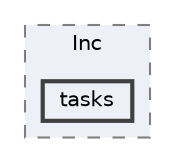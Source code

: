digraph "Core/Inc/tasks"
{
 // LATEX_PDF_SIZE
  bgcolor="transparent";
  edge [fontname=Helvetica,fontsize=10,labelfontname=Helvetica,labelfontsize=10];
  node [fontname=Helvetica,fontsize=10,shape=box,height=0.2,width=0.4];
  compound=true
  subgraph clusterdir_e2489e887f17afa3cbc07a4ec152cdd2 {
    graph [ bgcolor="#edf0f7", pencolor="grey50", label="Inc", fontname=Helvetica,fontsize=10 style="filled,dashed", URL="dir_e2489e887f17afa3cbc07a4ec152cdd2.html",tooltip=""]
  dir_8098ea4b4d1eab45a4517d52d7220bc5 [label="tasks", fillcolor="#edf0f7", color="grey25", style="filled,bold", URL="dir_8098ea4b4d1eab45a4517d52d7220bc5.html",tooltip=""];
  }
}
